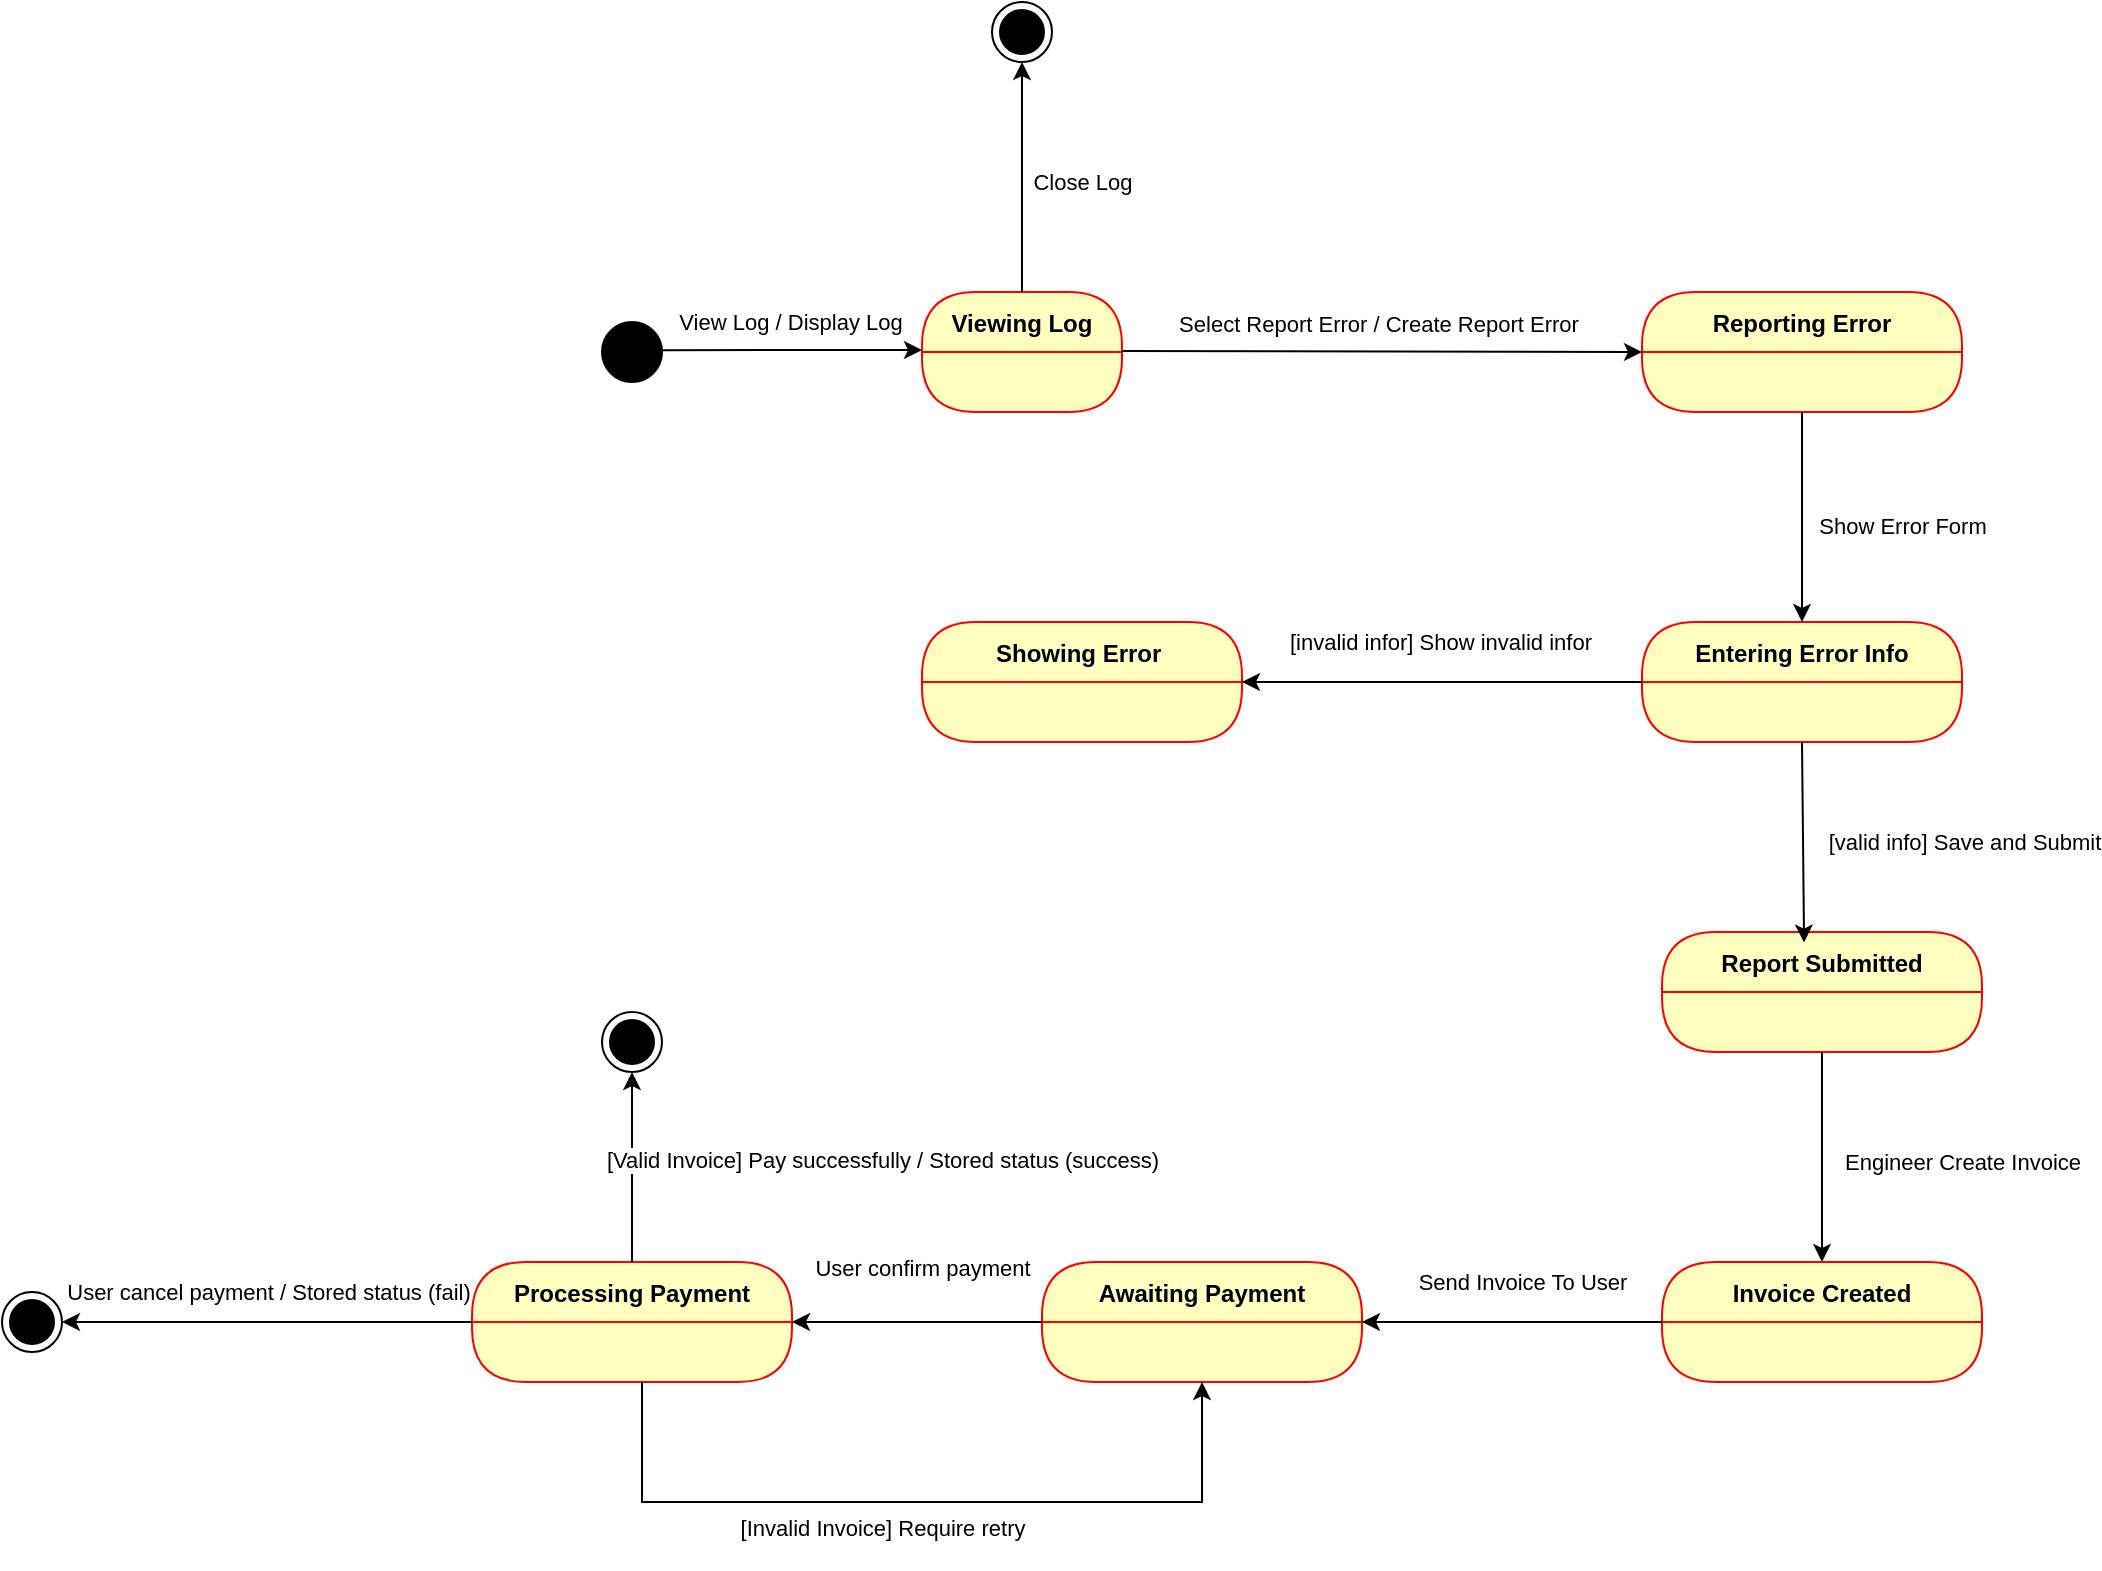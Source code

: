 <mxfile version="27.1.3">
  <diagram name="Trang-1" id="PsneFKfoZAK16GkZ3s4L">
    <mxGraphModel dx="1830" dy="753" grid="1" gridSize="10" guides="1" tooltips="1" connect="1" arrows="1" fold="1" page="1" pageScale="1" pageWidth="827" pageHeight="1169" math="0" shadow="0">
      <root>
        <mxCell id="0" />
        <mxCell id="1" parent="0" />
        <mxCell id="i-__r6slWNRVwA6ePFB0-1" value="" style="ellipse;html=1;shape=endState;fillColor=strokeColor;" vertex="1" parent="1">
          <mxGeometry x="590" y="735.004" width="30" height="30" as="geometry" />
        </mxCell>
        <mxCell id="i-__r6slWNRVwA6ePFB0-2" value="" style="ellipse;fillColor=strokeColor;html=1;" vertex="1" parent="1">
          <mxGeometry x="590" y="390" width="30" height="30" as="geometry" />
        </mxCell>
        <mxCell id="i-__r6slWNRVwA6ePFB0-3" style="rounded=0;orthogonalLoop=1;jettySize=auto;html=1;exitX=1;exitY=0.5;exitDx=0;exitDy=0;" edge="1" parent="1">
          <mxGeometry relative="1" as="geometry">
            <mxPoint x="750" y="404" as="targetPoint" />
            <mxPoint x="620" y="404.09" as="sourcePoint" />
          </mxGeometry>
        </mxCell>
        <mxCell id="i-__r6slWNRVwA6ePFB0-4" value="&lt;div&gt;View Log / Display Log&lt;/div&gt;" style="edgeLabel;html=1;align=center;verticalAlign=middle;resizable=0;points=[];" vertex="1" connectable="0" parent="i-__r6slWNRVwA6ePFB0-3">
          <mxGeometry x="-0.006" y="1" relative="1" as="geometry">
            <mxPoint x="-1" y="-13" as="offset" />
          </mxGeometry>
        </mxCell>
        <mxCell id="i-__r6slWNRVwA6ePFB0-5" value="Viewing Log" style="swimlane;fontStyle=1;align=center;verticalAlign=middle;childLayout=stackLayout;horizontal=1;startSize=30;horizontalStack=0;resizeParent=0;resizeLast=1;container=0;fontColor=#000000;collapsible=0;rounded=1;arcSize=30;strokeColor=#ff0000;fillColor=#ffffc0;swimlaneFillColor=#ffffc0;dropTarget=0;" vertex="1" parent="1">
          <mxGeometry x="750" y="375" width="100" height="60" as="geometry" />
        </mxCell>
        <mxCell id="i-__r6slWNRVwA6ePFB0-6" value="Reporting Error" style="swimlane;fontStyle=1;align=center;verticalAlign=middle;childLayout=stackLayout;horizontal=1;startSize=30;horizontalStack=0;resizeParent=0;resizeLast=1;container=0;fontColor=#000000;collapsible=0;rounded=1;arcSize=30;strokeColor=#ff0000;fillColor=#ffffc0;swimlaneFillColor=#ffffc0;dropTarget=0;" vertex="1" parent="1">
          <mxGeometry x="1110" y="375" width="160" height="60" as="geometry" />
        </mxCell>
        <mxCell id="i-__r6slWNRVwA6ePFB0-7" style="rounded=0;orthogonalLoop=1;jettySize=auto;html=1;exitX=1;exitY=0.5;exitDx=0;exitDy=0;entryX=0;entryY=0.5;entryDx=0;entryDy=0;" edge="1" parent="1" target="i-__r6slWNRVwA6ePFB0-6">
          <mxGeometry relative="1" as="geometry">
            <mxPoint x="950" y="404" as="targetPoint" />
            <mxPoint x="850" y="404.5" as="sourcePoint" />
          </mxGeometry>
        </mxCell>
        <mxCell id="i-__r6slWNRVwA6ePFB0-8" value="&lt;div&gt;Select Report Error / Create Report Error&lt;/div&gt;" style="edgeLabel;html=1;align=center;verticalAlign=middle;resizable=0;points=[];" vertex="1" connectable="0" parent="i-__r6slWNRVwA6ePFB0-7">
          <mxGeometry x="-0.006" y="1" relative="1" as="geometry">
            <mxPoint x="-1" y="-13" as="offset" />
          </mxGeometry>
        </mxCell>
        <mxCell id="i-__r6slWNRVwA6ePFB0-9" value="" style="ellipse;html=1;shape=endState;fillColor=strokeColor;" vertex="1" parent="1">
          <mxGeometry x="785" y="230" width="30" height="30" as="geometry" />
        </mxCell>
        <mxCell id="i-__r6slWNRVwA6ePFB0-10" value="" style="endArrow=classic;html=1;rounded=0;exitX=0.5;exitY=0;exitDx=0;exitDy=0;entryX=0.5;entryY=1;entryDx=0;entryDy=0;" edge="1" parent="1" source="i-__r6slWNRVwA6ePFB0-5" target="i-__r6slWNRVwA6ePFB0-9">
          <mxGeometry width="50" height="50" relative="1" as="geometry">
            <mxPoint x="930" y="360" as="sourcePoint" />
            <mxPoint x="980" y="310" as="targetPoint" />
          </mxGeometry>
        </mxCell>
        <mxCell id="i-__r6slWNRVwA6ePFB0-11" value="Close Log" style="edgeLabel;html=1;align=center;verticalAlign=middle;resizable=0;points=[];" vertex="1" connectable="0" parent="i-__r6slWNRVwA6ePFB0-10">
          <mxGeometry x="-0.031" y="-2" relative="1" as="geometry">
            <mxPoint x="28" as="offset" />
          </mxGeometry>
        </mxCell>
        <mxCell id="i-__r6slWNRVwA6ePFB0-12" value="Entering Error Info" style="swimlane;fontStyle=1;align=center;verticalAlign=middle;childLayout=stackLayout;horizontal=1;startSize=30;horizontalStack=0;resizeParent=0;resizeLast=1;container=0;fontColor=#000000;collapsible=0;rounded=1;arcSize=30;strokeColor=#ff0000;fillColor=#ffffc0;swimlaneFillColor=#ffffc0;dropTarget=0;" vertex="1" parent="1">
          <mxGeometry x="1110" y="540" width="160" height="60" as="geometry" />
        </mxCell>
        <mxCell id="i-__r6slWNRVwA6ePFB0-13" value="" style="endArrow=classic;html=1;rounded=0;exitX=0.5;exitY=1;exitDx=0;exitDy=0;" edge="1" parent="1" source="i-__r6slWNRVwA6ePFB0-6" target="i-__r6slWNRVwA6ePFB0-12">
          <mxGeometry width="50" height="50" relative="1" as="geometry">
            <mxPoint x="1000" y="490" as="sourcePoint" />
            <mxPoint x="1050" y="440" as="targetPoint" />
          </mxGeometry>
        </mxCell>
        <mxCell id="i-__r6slWNRVwA6ePFB0-14" value="Show Error Form" style="edgeLabel;html=1;align=center;verticalAlign=middle;resizable=0;points=[];" vertex="1" connectable="0" parent="i-__r6slWNRVwA6ePFB0-13">
          <mxGeometry x="0.09" y="3" relative="1" as="geometry">
            <mxPoint x="47" as="offset" />
          </mxGeometry>
        </mxCell>
        <mxCell id="i-__r6slWNRVwA6ePFB0-15" value="Report Submitted" style="swimlane;fontStyle=1;align=center;verticalAlign=middle;childLayout=stackLayout;horizontal=1;startSize=30;horizontalStack=0;resizeParent=0;resizeLast=1;container=0;fontColor=#000000;collapsible=0;rounded=1;arcSize=30;strokeColor=#ff0000;fillColor=#ffffc0;swimlaneFillColor=#ffffc0;dropTarget=0;" vertex="1" parent="1">
          <mxGeometry x="1120" y="695" width="160" height="60" as="geometry" />
        </mxCell>
        <mxCell id="i-__r6slWNRVwA6ePFB0-16" value="Showing Error " style="swimlane;fontStyle=1;align=center;verticalAlign=middle;childLayout=stackLayout;horizontal=1;startSize=30;horizontalStack=0;resizeParent=0;resizeLast=1;container=0;fontColor=#000000;collapsible=0;rounded=1;arcSize=30;strokeColor=#ff0000;fillColor=#ffffc0;swimlaneFillColor=#ffffc0;dropTarget=0;" vertex="1" parent="1">
          <mxGeometry x="750" y="540" width="160" height="60" as="geometry" />
        </mxCell>
        <mxCell id="i-__r6slWNRVwA6ePFB0-17" value="" style="endArrow=classic;html=1;rounded=0;exitX=0;exitY=0.5;exitDx=0;exitDy=0;entryX=1;entryY=0.5;entryDx=0;entryDy=0;" edge="1" parent="1" source="i-__r6slWNRVwA6ePFB0-12" target="i-__r6slWNRVwA6ePFB0-16">
          <mxGeometry width="50" height="50" relative="1" as="geometry">
            <mxPoint x="1010" y="490" as="sourcePoint" />
            <mxPoint x="1060" y="440" as="targetPoint" />
          </mxGeometry>
        </mxCell>
        <mxCell id="i-__r6slWNRVwA6ePFB0-18" value="[invalid infor] Show invalid infor" style="edgeLabel;html=1;align=center;verticalAlign=middle;resizable=0;points=[];" vertex="1" connectable="0" parent="i-__r6slWNRVwA6ePFB0-17">
          <mxGeometry x="0.015" y="-4" relative="1" as="geometry">
            <mxPoint y="-16" as="offset" />
          </mxGeometry>
        </mxCell>
        <mxCell id="i-__r6slWNRVwA6ePFB0-19" value="" style="endArrow=classic;html=1;rounded=0;exitX=0.5;exitY=1;exitDx=0;exitDy=0;entryX=0.444;entryY=0.088;entryDx=0;entryDy=0;entryPerimeter=0;" edge="1" parent="1" source="i-__r6slWNRVwA6ePFB0-12" target="i-__r6slWNRVwA6ePFB0-15">
          <mxGeometry width="50" height="50" relative="1" as="geometry">
            <mxPoint x="1010" y="490" as="sourcePoint" />
            <mxPoint x="1060" y="440" as="targetPoint" />
          </mxGeometry>
        </mxCell>
        <mxCell id="i-__r6slWNRVwA6ePFB0-20" value="[valid info] Save and Submit" style="edgeLabel;html=1;align=center;verticalAlign=middle;resizable=0;points=[];" vertex="1" connectable="0" parent="i-__r6slWNRVwA6ePFB0-19">
          <mxGeometry x="-0.083" y="1" relative="1" as="geometry">
            <mxPoint x="79" y="4" as="offset" />
          </mxGeometry>
        </mxCell>
        <mxCell id="i-__r6slWNRVwA6ePFB0-21" value="" style="endArrow=classic;html=1;rounded=0;exitX=0.5;exitY=1;exitDx=0;exitDy=0;" edge="1" parent="1" source="i-__r6slWNRVwA6ePFB0-15">
          <mxGeometry width="50" height="50" relative="1" as="geometry">
            <mxPoint x="940" y="630" as="sourcePoint" />
            <mxPoint x="1200" y="860" as="targetPoint" />
          </mxGeometry>
        </mxCell>
        <mxCell id="i-__r6slWNRVwA6ePFB0-22" value="Engineer Create Invoice" style="edgeLabel;html=1;align=center;verticalAlign=middle;resizable=0;points=[];" vertex="1" connectable="0" parent="i-__r6slWNRVwA6ePFB0-21">
          <mxGeometry x="-0.062" y="-4" relative="1" as="geometry">
            <mxPoint x="74" y="6" as="offset" />
          </mxGeometry>
        </mxCell>
        <mxCell id="i-__r6slWNRVwA6ePFB0-23" value="Invoice Created" style="swimlane;fontStyle=1;align=center;verticalAlign=middle;childLayout=stackLayout;horizontal=1;startSize=30;horizontalStack=0;resizeParent=0;resizeLast=1;container=0;fontColor=#000000;collapsible=0;rounded=1;arcSize=30;strokeColor=#ff0000;fillColor=#ffffc0;swimlaneFillColor=#ffffc0;dropTarget=0;" vertex="1" parent="1">
          <mxGeometry x="1120" y="860" width="160" height="60" as="geometry" />
        </mxCell>
        <mxCell id="i-__r6slWNRVwA6ePFB0-24" value="Awaiting Payment" style="swimlane;fontStyle=1;align=center;verticalAlign=middle;childLayout=stackLayout;horizontal=1;startSize=30;horizontalStack=0;resizeParent=0;resizeLast=1;container=0;fontColor=#000000;collapsible=0;rounded=1;arcSize=30;strokeColor=#ff0000;fillColor=#ffffc0;swimlaneFillColor=#ffffc0;dropTarget=0;" vertex="1" parent="1">
          <mxGeometry x="810" y="860" width="160" height="60" as="geometry" />
        </mxCell>
        <mxCell id="i-__r6slWNRVwA6ePFB0-25" value="" style="endArrow=classic;html=1;rounded=0;exitX=0;exitY=0.5;exitDx=0;exitDy=0;entryX=1;entryY=0.5;entryDx=0;entryDy=0;" edge="1" parent="1" source="i-__r6slWNRVwA6ePFB0-23" target="i-__r6slWNRVwA6ePFB0-24">
          <mxGeometry width="50" height="50" relative="1" as="geometry">
            <mxPoint x="950" y="720" as="sourcePoint" />
            <mxPoint x="1000" y="670" as="targetPoint" />
          </mxGeometry>
        </mxCell>
        <mxCell id="i-__r6slWNRVwA6ePFB0-26" value="Send Invoice To User" style="edgeLabel;html=1;align=center;verticalAlign=middle;resizable=0;points=[];" vertex="1" connectable="0" parent="i-__r6slWNRVwA6ePFB0-25">
          <mxGeometry x="-0.295" y="3" relative="1" as="geometry">
            <mxPoint x="-17" y="-23" as="offset" />
          </mxGeometry>
        </mxCell>
        <mxCell id="i-__r6slWNRVwA6ePFB0-27" value="Processing Payment" style="swimlane;fontStyle=1;align=center;verticalAlign=middle;childLayout=stackLayout;horizontal=1;startSize=30;horizontalStack=0;resizeParent=0;resizeLast=1;container=0;fontColor=#000000;collapsible=0;rounded=1;arcSize=30;strokeColor=#ff0000;fillColor=#ffffc0;swimlaneFillColor=#ffffc0;dropTarget=0;" vertex="1" parent="1">
          <mxGeometry x="525" y="860" width="160" height="60" as="geometry" />
        </mxCell>
        <mxCell id="i-__r6slWNRVwA6ePFB0-28" value="" style="endArrow=classic;html=1;rounded=0;exitX=0;exitY=0.5;exitDx=0;exitDy=0;entryX=1;entryY=0.5;entryDx=0;entryDy=0;" edge="1" parent="1" source="i-__r6slWNRVwA6ePFB0-24" target="i-__r6slWNRVwA6ePFB0-27">
          <mxGeometry width="50" height="50" relative="1" as="geometry">
            <mxPoint x="790" y="860" as="sourcePoint" />
            <mxPoint x="840" y="810" as="targetPoint" />
          </mxGeometry>
        </mxCell>
        <mxCell id="i-__r6slWNRVwA6ePFB0-29" value="User confirm payment&lt;div&gt;&lt;br&gt;&lt;/div&gt;" style="edgeLabel;html=1;align=center;verticalAlign=middle;resizable=0;points=[];" vertex="1" connectable="0" parent="i-__r6slWNRVwA6ePFB0-28">
          <mxGeometry x="-0.164" y="1" relative="1" as="geometry">
            <mxPoint x="-8" y="-21" as="offset" />
          </mxGeometry>
        </mxCell>
        <mxCell id="i-__r6slWNRVwA6ePFB0-30" value="" style="endArrow=classic;html=1;rounded=0;entryX=0.5;entryY=1;entryDx=0;entryDy=0;" edge="1" parent="1" target="i-__r6slWNRVwA6ePFB0-24">
          <mxGeometry width="50" height="50" relative="1" as="geometry">
            <mxPoint x="610" y="920" as="sourcePoint" />
            <mxPoint x="605" y="1000" as="targetPoint" />
            <Array as="points">
              <mxPoint x="610" y="980" />
              <mxPoint x="750" y="980" />
              <mxPoint x="890" y="980" />
            </Array>
          </mxGeometry>
        </mxCell>
        <mxCell id="i-__r6slWNRVwA6ePFB0-31" value="[Invalid Invoice] Require retry&lt;div&gt;&lt;br&gt;&lt;/div&gt;" style="edgeLabel;html=1;align=center;verticalAlign=middle;resizable=0;points=[];" vertex="1" connectable="0" parent="i-__r6slWNRVwA6ePFB0-30">
          <mxGeometry x="-0.247" y="-1" relative="1" as="geometry">
            <mxPoint x="29" y="19" as="offset" />
          </mxGeometry>
        </mxCell>
        <mxCell id="i-__r6slWNRVwA6ePFB0-32" value="" style="endArrow=classic;html=1;rounded=0;exitX=0.5;exitY=0;exitDx=0;exitDy=0;entryX=0.5;entryY=1;entryDx=0;entryDy=0;" edge="1" parent="1" source="i-__r6slWNRVwA6ePFB0-27" target="i-__r6slWNRVwA6ePFB0-1">
          <mxGeometry width="50" height="50" relative="1" as="geometry">
            <mxPoint x="840" y="680" as="sourcePoint" />
            <mxPoint x="890" y="630" as="targetPoint" />
          </mxGeometry>
        </mxCell>
        <mxCell id="i-__r6slWNRVwA6ePFB0-33" value="[Valid Invoice] Pay successfully / Stored status (success)" style="edgeLabel;html=1;align=center;verticalAlign=middle;resizable=0;points=[];" vertex="1" connectable="0" parent="i-__r6slWNRVwA6ePFB0-32">
          <mxGeometry x="0.048" y="-2" relative="1" as="geometry">
            <mxPoint x="123" y="-1" as="offset" />
          </mxGeometry>
        </mxCell>
        <mxCell id="i-__r6slWNRVwA6ePFB0-34" value="" style="ellipse;html=1;shape=endState;fillColor=strokeColor;" vertex="1" parent="1">
          <mxGeometry x="290" y="875" width="30" height="30" as="geometry" />
        </mxCell>
        <mxCell id="i-__r6slWNRVwA6ePFB0-35" value="" style="endArrow=classic;html=1;rounded=0;exitX=0;exitY=0.5;exitDx=0;exitDy=0;entryX=1;entryY=0.5;entryDx=0;entryDy=0;" edge="1" parent="1" source="i-__r6slWNRVwA6ePFB0-27" target="i-__r6slWNRVwA6ePFB0-34">
          <mxGeometry width="50" height="50" relative="1" as="geometry">
            <mxPoint x="610" y="680" as="sourcePoint" />
            <mxPoint x="660" y="630" as="targetPoint" />
          </mxGeometry>
        </mxCell>
        <mxCell id="i-__r6slWNRVwA6ePFB0-36" value="User cancel payment / Stored status (fail)" style="edgeLabel;html=1;align=center;verticalAlign=middle;resizable=0;points=[];" vertex="1" connectable="0" parent="i-__r6slWNRVwA6ePFB0-35">
          <mxGeometry x="0.112" y="-4" relative="1" as="geometry">
            <mxPoint x="12" y="-11" as="offset" />
          </mxGeometry>
        </mxCell>
      </root>
    </mxGraphModel>
  </diagram>
</mxfile>

